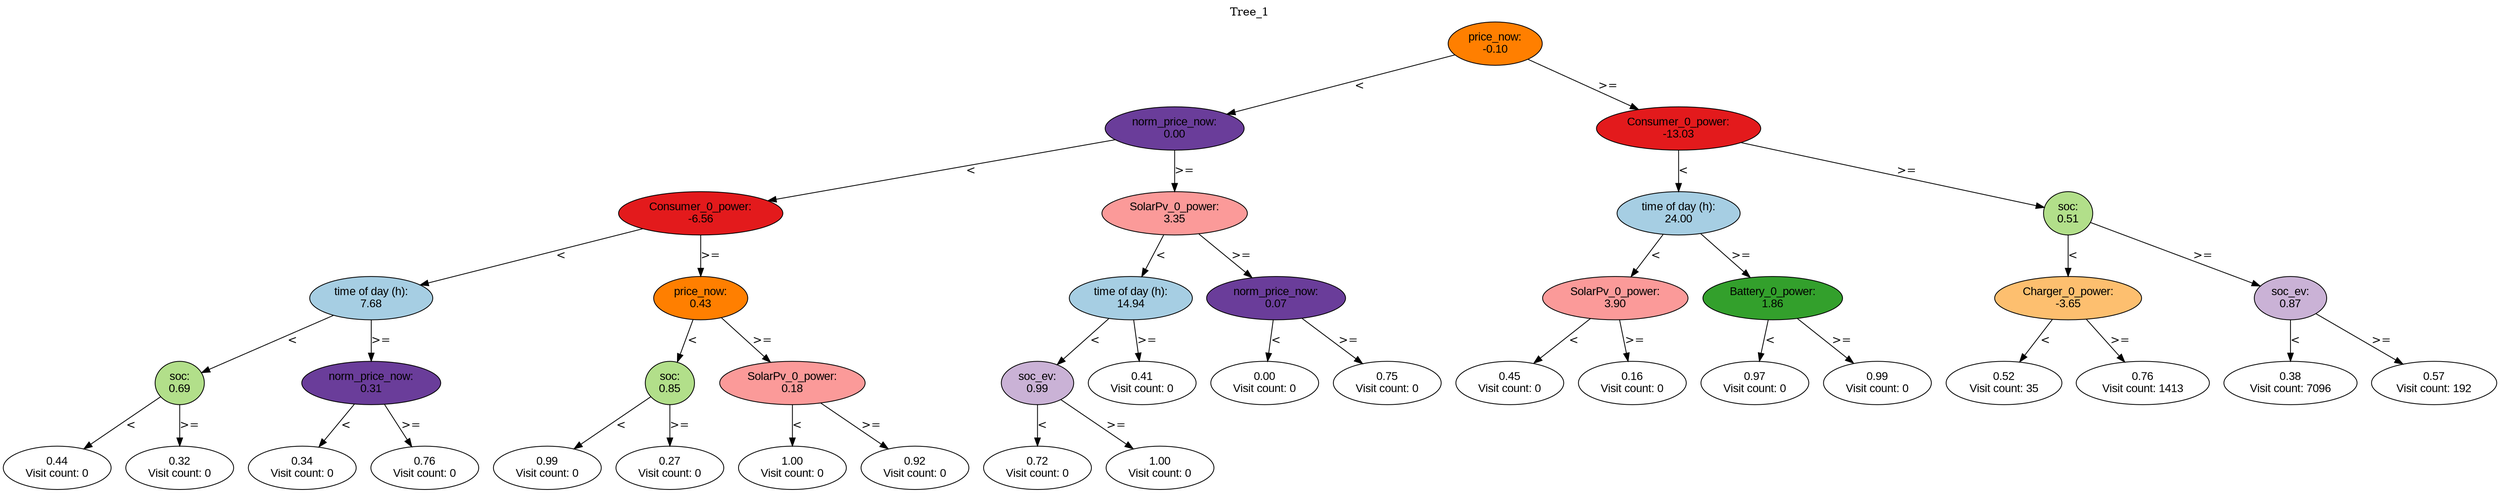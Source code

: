 digraph BST {
    node [fontname="Arial" style=filled colorscheme=paired12];
    0 [ label = "price_now:
-0.10" fillcolor=8];
    1 [ label = "norm_price_now:
0.00" fillcolor=10];
    2 [ label = "Consumer_0_power:
-6.56" fillcolor=6];
    3 [ label = "time of day (h):
7.68" fillcolor=1];
    4 [ label = "soc:
0.69" fillcolor=3];
    5 [ label = "0.44
Visit count: 0" fillcolor=white];
    6 [ label = "0.32
Visit count: 0" fillcolor=white];
    7 [ label = "norm_price_now:
0.31" fillcolor=10];
    8 [ label = "0.34
Visit count: 0" fillcolor=white];
    9 [ label = "0.76
Visit count: 0" fillcolor=white];
    10 [ label = "price_now:
0.43" fillcolor=8];
    11 [ label = "soc:
0.85" fillcolor=3];
    12 [ label = "0.99
Visit count: 0" fillcolor=white];
    13 [ label = "0.27
Visit count: 0" fillcolor=white];
    14 [ label = "SolarPv_0_power:
0.18" fillcolor=5];
    15 [ label = "1.00
Visit count: 0" fillcolor=white];
    16 [ label = "0.92
Visit count: 0" fillcolor=white];
    17 [ label = "SolarPv_0_power:
3.35" fillcolor=5];
    18 [ label = "time of day (h):
14.94" fillcolor=1];
    19 [ label = "soc_ev:
0.99" fillcolor=9];
    20 [ label = "0.72
Visit count: 0" fillcolor=white];
    21 [ label = "1.00
Visit count: 0" fillcolor=white];
    22 [ label = "0.41
Visit count: 0" fillcolor=white];
    23 [ label = "norm_price_now:
0.07" fillcolor=10];
    24 [ label = "0.00
Visit count: 0" fillcolor=white];
    25 [ label = "0.75
Visit count: 0" fillcolor=white];
    26 [ label = "Consumer_0_power:
-13.03" fillcolor=6];
    27 [ label = "time of day (h):
24.00" fillcolor=1];
    28 [ label = "SolarPv_0_power:
3.90" fillcolor=5];
    29 [ label = "0.45
Visit count: 0" fillcolor=white];
    30 [ label = "0.16
Visit count: 0" fillcolor=white];
    31 [ label = "Battery_0_power:
1.86" fillcolor=4];
    32 [ label = "0.97
Visit count: 0" fillcolor=white];
    33 [ label = "0.99
Visit count: 0" fillcolor=white];
    34 [ label = "soc:
0.51" fillcolor=3];
    35 [ label = "Charger_0_power:
-3.65" fillcolor=7];
    36 [ label = "0.52
Visit count: 35" fillcolor=white];
    37 [ label = "0.76
Visit count: 1413" fillcolor=white];
    38 [ label = "soc_ev:
0.87" fillcolor=9];
    39 [ label = "0.38
Visit count: 7096" fillcolor=white];
    40 [ label = "0.57
Visit count: 192" fillcolor=white];

    0  -> 1[ label = "<"];
    0  -> 26[ label = ">="];
    1  -> 2[ label = "<"];
    1  -> 17[ label = ">="];
    2  -> 3[ label = "<"];
    2  -> 10[ label = ">="];
    3  -> 4[ label = "<"];
    3  -> 7[ label = ">="];
    4  -> 5[ label = "<"];
    4  -> 6[ label = ">="];
    7  -> 8[ label = "<"];
    7  -> 9[ label = ">="];
    10  -> 11[ label = "<"];
    10  -> 14[ label = ">="];
    11  -> 12[ label = "<"];
    11  -> 13[ label = ">="];
    14  -> 15[ label = "<"];
    14  -> 16[ label = ">="];
    17  -> 18[ label = "<"];
    17  -> 23[ label = ">="];
    18  -> 19[ label = "<"];
    18  -> 22[ label = ">="];
    19  -> 20[ label = "<"];
    19  -> 21[ label = ">="];
    23  -> 24[ label = "<"];
    23  -> 25[ label = ">="];
    26  -> 27[ label = "<"];
    26  -> 34[ label = ">="];
    27  -> 28[ label = "<"];
    27  -> 31[ label = ">="];
    28  -> 29[ label = "<"];
    28  -> 30[ label = ">="];
    31  -> 32[ label = "<"];
    31  -> 33[ label = ">="];
    34  -> 35[ label = "<"];
    34  -> 38[ label = ">="];
    35  -> 36[ label = "<"];
    35  -> 37[ label = ">="];
    38  -> 39[ label = "<"];
    38  -> 40[ label = ">="];

    labelloc="t";
    label="Tree_1";
}